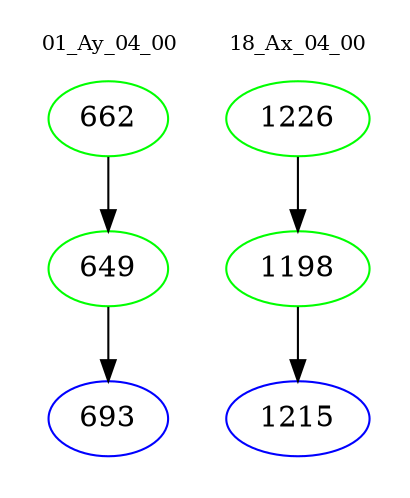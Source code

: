 digraph{
subgraph cluster_0 {
color = white
label = "01_Ay_04_00";
fontsize=10;
T0_662 [label="662", color="green"]
T0_662 -> T0_649 [color="black"]
T0_649 [label="649", color="green"]
T0_649 -> T0_693 [color="black"]
T0_693 [label="693", color="blue"]
}
subgraph cluster_1 {
color = white
label = "18_Ax_04_00";
fontsize=10;
T1_1226 [label="1226", color="green"]
T1_1226 -> T1_1198 [color="black"]
T1_1198 [label="1198", color="green"]
T1_1198 -> T1_1215 [color="black"]
T1_1215 [label="1215", color="blue"]
}
}
